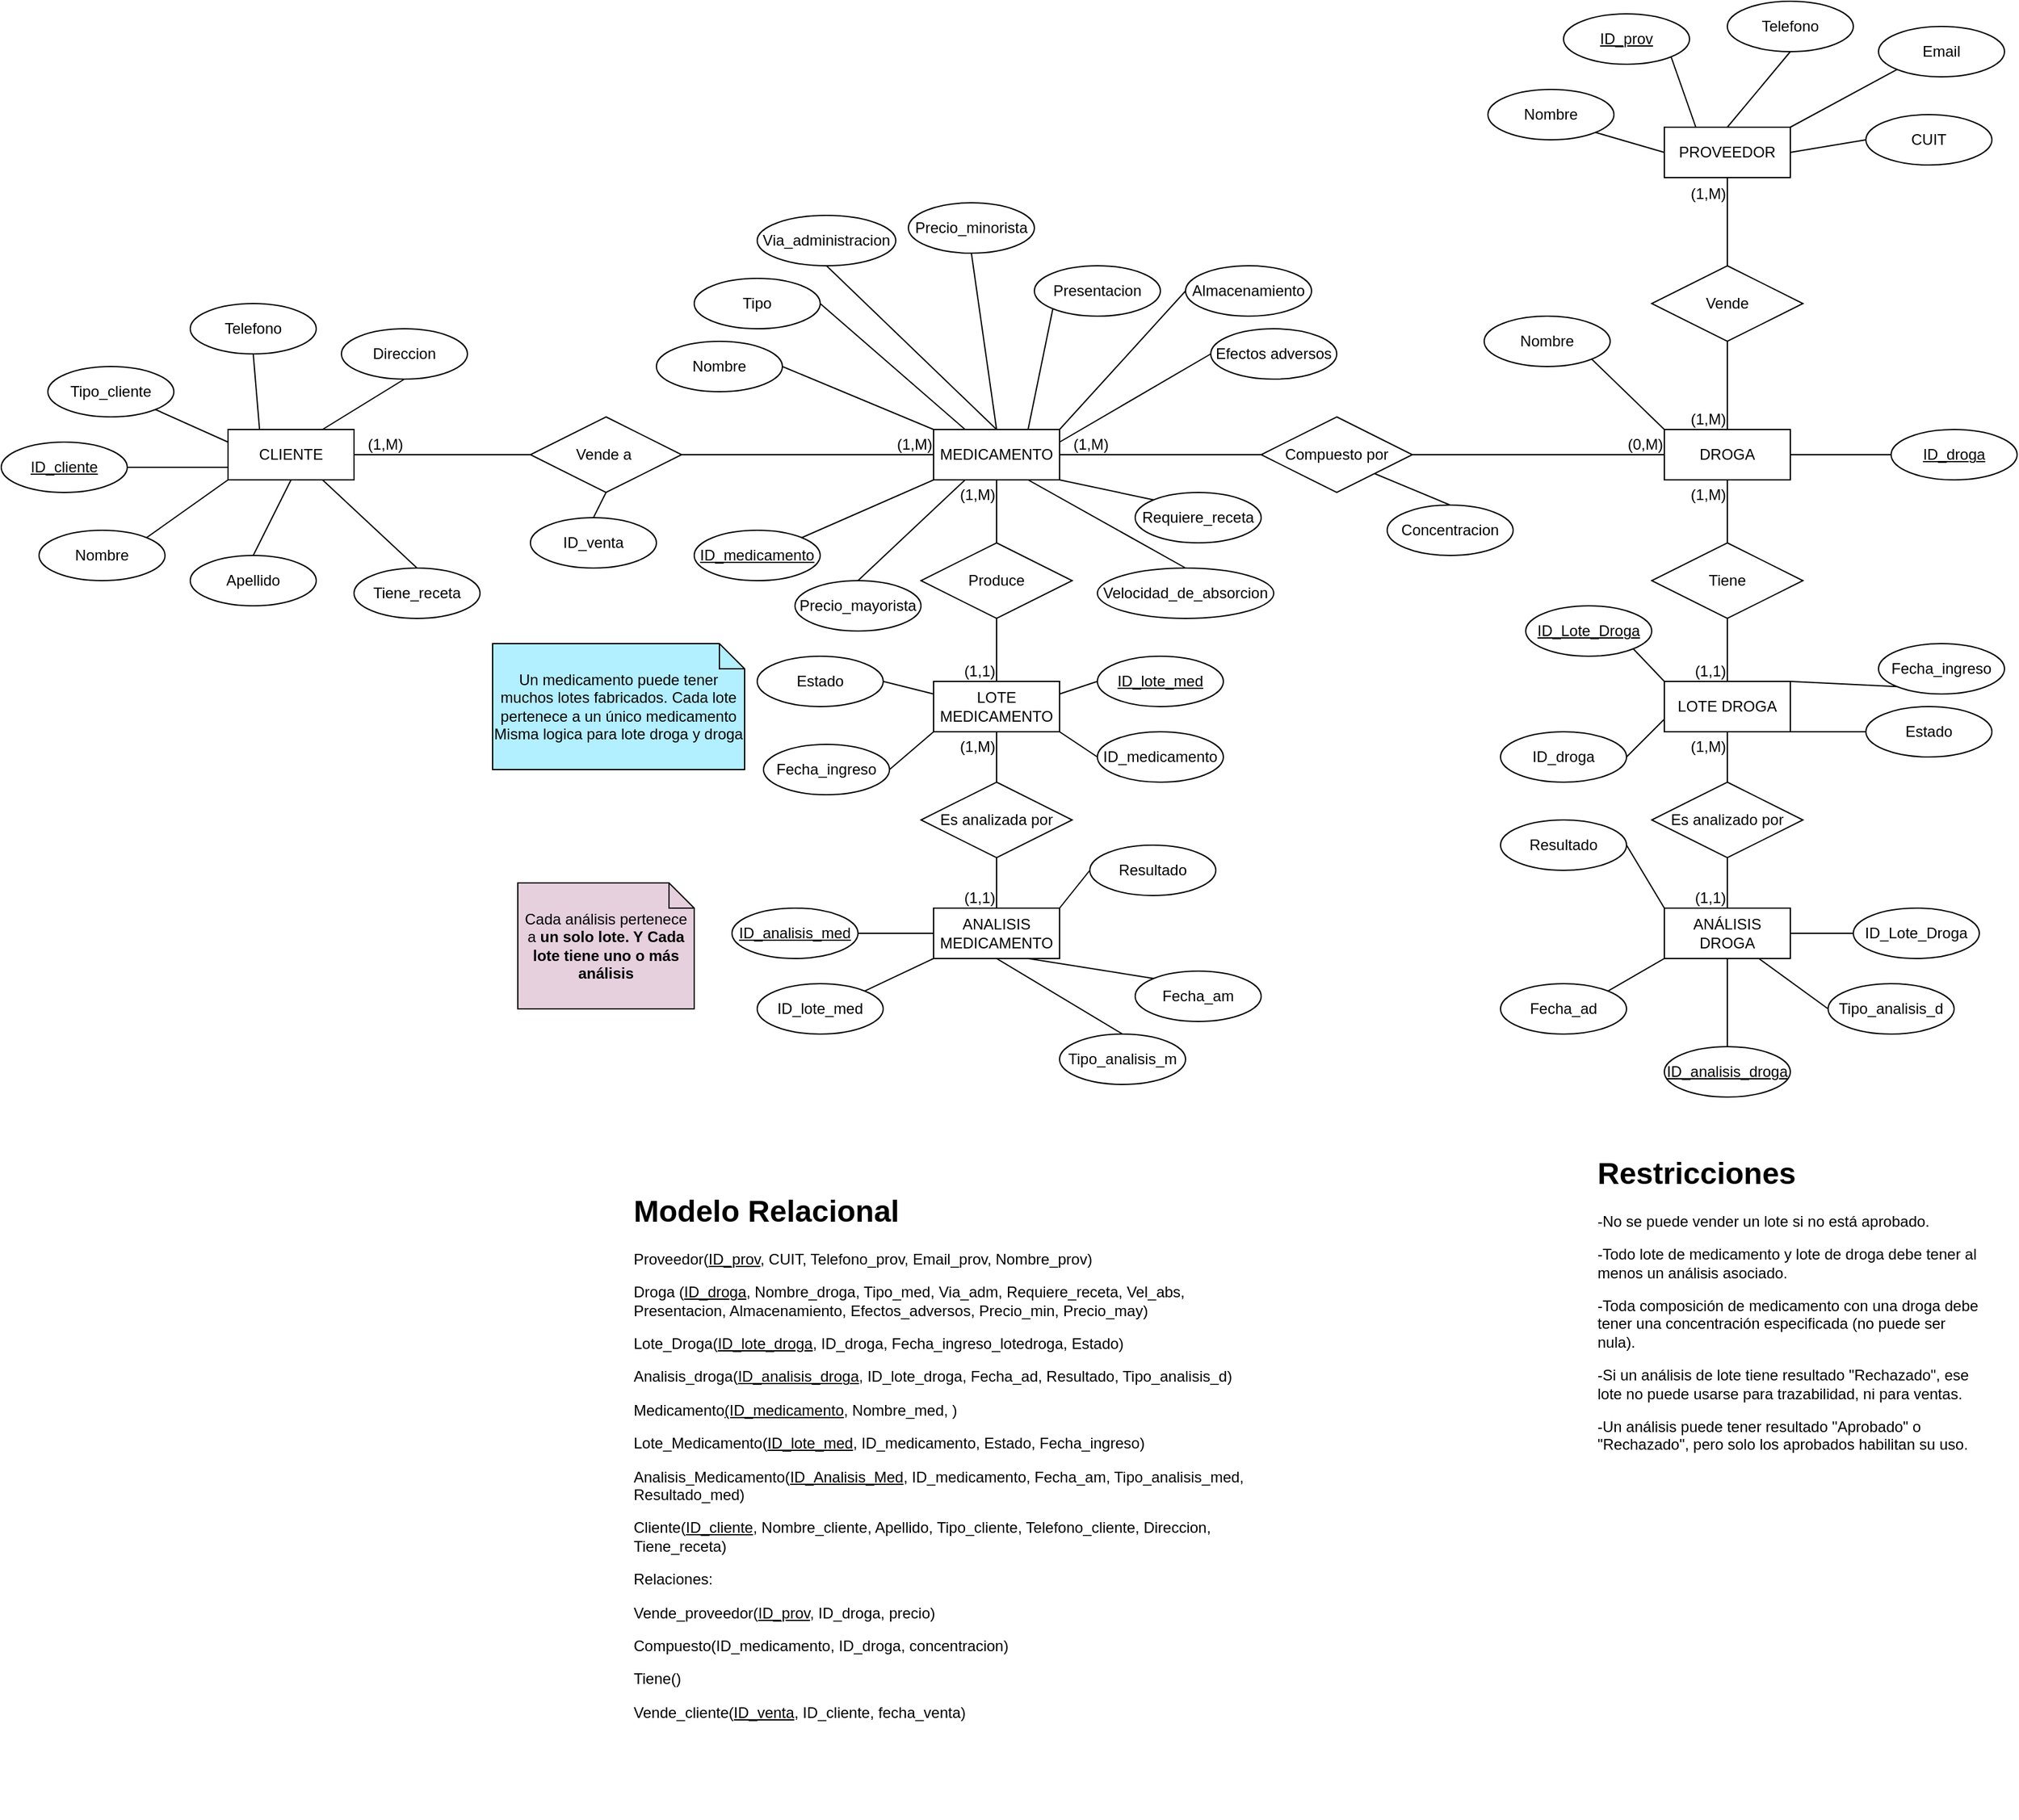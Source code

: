 <mxfile version="26.1.3">
  <diagram name="Página-1" id="_7hjYO3Eg4ipRepWvSzz">
    <mxGraphModel dx="1947" dy="1595" grid="1" gridSize="10" guides="1" tooltips="1" connect="1" arrows="1" fold="1" page="1" pageScale="1" pageWidth="827" pageHeight="1169" math="0" shadow="0">
      <root>
        <mxCell id="0" />
        <mxCell id="1" parent="0" />
        <mxCell id="qG-8T-zHR3JYp14bLmiY-1" value="MEDICAMENTO" style="whiteSpace=wrap;html=1;align=center;" parent="1" vertex="1">
          <mxGeometry x="290" y="140" width="100" height="40" as="geometry" />
        </mxCell>
        <mxCell id="qG-8T-zHR3JYp14bLmiY-2" value="Nombre" style="ellipse;whiteSpace=wrap;html=1;align=center;" parent="1" vertex="1">
          <mxGeometry x="70" y="70" width="100" height="40" as="geometry" />
        </mxCell>
        <mxCell id="qG-8T-zHR3JYp14bLmiY-3" value="ID_medicamento" style="ellipse;whiteSpace=wrap;html=1;align=center;fontStyle=4;" parent="1" vertex="1">
          <mxGeometry x="100" y="220" width="100" height="40" as="geometry" />
        </mxCell>
        <mxCell id="qG-8T-zHR3JYp14bLmiY-4" value="Tipo" style="ellipse;whiteSpace=wrap;html=1;align=center;" parent="1" vertex="1">
          <mxGeometry x="100" y="20" width="100" height="40" as="geometry" />
        </mxCell>
        <mxCell id="qG-8T-zHR3JYp14bLmiY-5" value="" style="endArrow=none;html=1;rounded=0;exitX=1;exitY=0.5;exitDx=0;exitDy=0;entryX=0.25;entryY=0;entryDx=0;entryDy=0;" parent="1" source="qG-8T-zHR3JYp14bLmiY-4" target="qG-8T-zHR3JYp14bLmiY-1" edge="1">
          <mxGeometry relative="1" as="geometry">
            <mxPoint x="330" y="220" as="sourcePoint" />
            <mxPoint x="490" y="220" as="targetPoint" />
          </mxGeometry>
        </mxCell>
        <mxCell id="qG-8T-zHR3JYp14bLmiY-6" value="" style="endArrow=none;html=1;rounded=0;exitX=1;exitY=0.5;exitDx=0;exitDy=0;entryX=0;entryY=0;entryDx=0;entryDy=0;" parent="1" source="qG-8T-zHR3JYp14bLmiY-2" target="qG-8T-zHR3JYp14bLmiY-1" edge="1">
          <mxGeometry relative="1" as="geometry">
            <mxPoint x="330" y="220" as="sourcePoint" />
            <mxPoint x="490" y="220" as="targetPoint" />
          </mxGeometry>
        </mxCell>
        <mxCell id="qG-8T-zHR3JYp14bLmiY-7" value="" style="endArrow=none;html=1;rounded=0;exitX=1;exitY=0;exitDx=0;exitDy=0;entryX=0;entryY=1;entryDx=0;entryDy=0;" parent="1" source="qG-8T-zHR3JYp14bLmiY-3" target="qG-8T-zHR3JYp14bLmiY-1" edge="1">
          <mxGeometry relative="1" as="geometry">
            <mxPoint x="330" y="220" as="sourcePoint" />
            <mxPoint x="490" y="220" as="targetPoint" />
          </mxGeometry>
        </mxCell>
        <mxCell id="qG-8T-zHR3JYp14bLmiY-8" value="Via_administracion" style="ellipse;whiteSpace=wrap;html=1;align=center;" parent="1" vertex="1">
          <mxGeometry x="150" y="-30" width="110" height="40" as="geometry" />
        </mxCell>
        <mxCell id="qG-8T-zHR3JYp14bLmiY-9" value="" style="endArrow=none;html=1;rounded=0;exitX=0.5;exitY=1;exitDx=0;exitDy=0;entryX=0.5;entryY=0;entryDx=0;entryDy=0;" parent="1" source="qG-8T-zHR3JYp14bLmiY-8" target="qG-8T-zHR3JYp14bLmiY-1" edge="1">
          <mxGeometry relative="1" as="geometry">
            <mxPoint x="330" y="220" as="sourcePoint" />
            <mxPoint x="490" y="220" as="targetPoint" />
          </mxGeometry>
        </mxCell>
        <mxCell id="qG-8T-zHR3JYp14bLmiY-11" value="Precio_minorista" style="ellipse;whiteSpace=wrap;html=1;align=center;" parent="1" vertex="1">
          <mxGeometry x="270" y="-40" width="100" height="40" as="geometry" />
        </mxCell>
        <mxCell id="qG-8T-zHR3JYp14bLmiY-12" value="Precio_mayorista" style="ellipse;whiteSpace=wrap;html=1;align=center;" parent="1" vertex="1">
          <mxGeometry x="180" y="260" width="100" height="40" as="geometry" />
        </mxCell>
        <mxCell id="qG-8T-zHR3JYp14bLmiY-13" value="" style="endArrow=none;html=1;rounded=0;exitX=0.5;exitY=0;exitDx=0;exitDy=0;entryX=0.25;entryY=1;entryDx=0;entryDy=0;" parent="1" source="qG-8T-zHR3JYp14bLmiY-12" target="qG-8T-zHR3JYp14bLmiY-1" edge="1">
          <mxGeometry relative="1" as="geometry">
            <mxPoint x="330" y="220" as="sourcePoint" />
            <mxPoint x="490" y="220" as="targetPoint" />
          </mxGeometry>
        </mxCell>
        <mxCell id="qG-8T-zHR3JYp14bLmiY-14" value="Velocidad_de_absorcion" style="ellipse;whiteSpace=wrap;html=1;align=center;" parent="1" vertex="1">
          <mxGeometry x="420" y="250" width="140" height="40" as="geometry" />
        </mxCell>
        <mxCell id="qG-8T-zHR3JYp14bLmiY-15" value="" style="endArrow=none;html=1;rounded=0;exitX=0.75;exitY=1;exitDx=0;exitDy=0;entryX=0.5;entryY=0;entryDx=0;entryDy=0;" parent="1" source="qG-8T-zHR3JYp14bLmiY-1" target="qG-8T-zHR3JYp14bLmiY-14" edge="1">
          <mxGeometry relative="1" as="geometry">
            <mxPoint x="330" y="220" as="sourcePoint" />
            <mxPoint x="490" y="220" as="targetPoint" />
          </mxGeometry>
        </mxCell>
        <mxCell id="qG-8T-zHR3JYp14bLmiY-16" value="Requiere_receta" style="ellipse;whiteSpace=wrap;html=1;align=center;" parent="1" vertex="1">
          <mxGeometry x="450" y="190" width="100" height="40" as="geometry" />
        </mxCell>
        <mxCell id="qG-8T-zHR3JYp14bLmiY-17" value="" style="endArrow=none;html=1;rounded=0;exitX=0.5;exitY=1;exitDx=0;exitDy=0;entryX=0.5;entryY=0;entryDx=0;entryDy=0;" parent="1" source="qG-8T-zHR3JYp14bLmiY-11" target="qG-8T-zHR3JYp14bLmiY-1" edge="1">
          <mxGeometry relative="1" as="geometry">
            <mxPoint x="330" y="220" as="sourcePoint" />
            <mxPoint x="490" y="220" as="targetPoint" />
          </mxGeometry>
        </mxCell>
        <mxCell id="qG-8T-zHR3JYp14bLmiY-18" value="" style="endArrow=none;html=1;rounded=0;exitX=1;exitY=1;exitDx=0;exitDy=0;entryX=0;entryY=0;entryDx=0;entryDy=0;" parent="1" source="qG-8T-zHR3JYp14bLmiY-1" target="qG-8T-zHR3JYp14bLmiY-16" edge="1">
          <mxGeometry relative="1" as="geometry">
            <mxPoint x="330" y="220" as="sourcePoint" />
            <mxPoint x="490" y="220" as="targetPoint" />
          </mxGeometry>
        </mxCell>
        <mxCell id="qG-8T-zHR3JYp14bLmiY-19" value="Presentacion" style="ellipse;whiteSpace=wrap;html=1;align=center;" parent="1" vertex="1">
          <mxGeometry x="370" y="10" width="100" height="40" as="geometry" />
        </mxCell>
        <mxCell id="qG-8T-zHR3JYp14bLmiY-20" value="Almacenamiento" style="ellipse;whiteSpace=wrap;html=1;align=center;" parent="1" vertex="1">
          <mxGeometry x="490" y="10" width="100" height="40" as="geometry" />
        </mxCell>
        <mxCell id="qG-8T-zHR3JYp14bLmiY-21" value="Efectos adversos" style="ellipse;whiteSpace=wrap;html=1;align=center;" parent="1" vertex="1">
          <mxGeometry x="510" y="60" width="100" height="40" as="geometry" />
        </mxCell>
        <mxCell id="qG-8T-zHR3JYp14bLmiY-22" value="" style="endArrow=none;html=1;rounded=0;exitX=0.75;exitY=0;exitDx=0;exitDy=0;entryX=0;entryY=1;entryDx=0;entryDy=0;" parent="1" source="qG-8T-zHR3JYp14bLmiY-1" target="qG-8T-zHR3JYp14bLmiY-19" edge="1">
          <mxGeometry relative="1" as="geometry">
            <mxPoint x="330" y="220" as="sourcePoint" />
            <mxPoint x="490" y="220" as="targetPoint" />
          </mxGeometry>
        </mxCell>
        <mxCell id="qG-8T-zHR3JYp14bLmiY-23" value="" style="endArrow=none;html=1;rounded=0;exitX=1;exitY=0;exitDx=0;exitDy=0;entryX=0;entryY=0.5;entryDx=0;entryDy=0;" parent="1" source="qG-8T-zHR3JYp14bLmiY-1" target="qG-8T-zHR3JYp14bLmiY-20" edge="1">
          <mxGeometry relative="1" as="geometry">
            <mxPoint x="330" y="220" as="sourcePoint" />
            <mxPoint x="490" y="220" as="targetPoint" />
          </mxGeometry>
        </mxCell>
        <mxCell id="qG-8T-zHR3JYp14bLmiY-24" value="" style="endArrow=none;html=1;rounded=0;entryX=0;entryY=0.5;entryDx=0;entryDy=0;exitX=1;exitY=0.25;exitDx=0;exitDy=0;" parent="1" source="qG-8T-zHR3JYp14bLmiY-1" target="qG-8T-zHR3JYp14bLmiY-21" edge="1">
          <mxGeometry relative="1" as="geometry">
            <mxPoint x="400" y="150" as="sourcePoint" />
            <mxPoint x="490" y="220" as="targetPoint" />
          </mxGeometry>
        </mxCell>
        <mxCell id="qG-8T-zHR3JYp14bLmiY-25" value="DROGA" style="whiteSpace=wrap;html=1;align=center;" parent="1" vertex="1">
          <mxGeometry x="870" y="140" width="100" height="40" as="geometry" />
        </mxCell>
        <mxCell id="qG-8T-zHR3JYp14bLmiY-26" value="ID_droga" style="ellipse;whiteSpace=wrap;html=1;align=center;fontStyle=4;" parent="1" vertex="1">
          <mxGeometry x="1050" y="140" width="100" height="40" as="geometry" />
        </mxCell>
        <mxCell id="qG-8T-zHR3JYp14bLmiY-27" value="" style="endArrow=none;html=1;rounded=0;exitX=0;exitY=0.5;exitDx=0;exitDy=0;entryX=1;entryY=0.5;entryDx=0;entryDy=0;" parent="1" source="qG-8T-zHR3JYp14bLmiY-26" target="qG-8T-zHR3JYp14bLmiY-25" edge="1">
          <mxGeometry relative="1" as="geometry">
            <mxPoint x="710" y="220" as="sourcePoint" />
            <mxPoint x="870" y="220" as="targetPoint" />
          </mxGeometry>
        </mxCell>
        <mxCell id="qG-8T-zHR3JYp14bLmiY-28" value="Nombre" style="ellipse;whiteSpace=wrap;html=1;align=center;" parent="1" vertex="1">
          <mxGeometry x="727" y="50" width="100" height="40" as="geometry" />
        </mxCell>
        <mxCell id="qG-8T-zHR3JYp14bLmiY-29" value="" style="endArrow=none;html=1;rounded=0;exitX=1;exitY=1;exitDx=0;exitDy=0;entryX=0;entryY=0;entryDx=0;entryDy=0;" parent="1" source="qG-8T-zHR3JYp14bLmiY-28" target="qG-8T-zHR3JYp14bLmiY-25" edge="1">
          <mxGeometry relative="1" as="geometry">
            <mxPoint x="710" y="220" as="sourcePoint" />
            <mxPoint x="870" y="220" as="targetPoint" />
          </mxGeometry>
        </mxCell>
        <mxCell id="qG-8T-zHR3JYp14bLmiY-37" value="LOTE DROGA" style="whiteSpace=wrap;html=1;align=center;" parent="1" vertex="1">
          <mxGeometry x="870" y="340" width="100" height="40" as="geometry" />
        </mxCell>
        <mxCell id="qG-8T-zHR3JYp14bLmiY-38" value="ID_Lote_Droga" style="ellipse;whiteSpace=wrap;html=1;align=center;fontStyle=4;" parent="1" vertex="1">
          <mxGeometry x="760" y="280" width="100" height="40" as="geometry" />
        </mxCell>
        <mxCell id="qG-8T-zHR3JYp14bLmiY-39" value="ID_droga" style="ellipse;whiteSpace=wrap;html=1;align=center;" parent="1" vertex="1">
          <mxGeometry x="740" y="380" width="100" height="40" as="geometry" />
        </mxCell>
        <mxCell id="qG-8T-zHR3JYp14bLmiY-40" value="Estado" style="ellipse;whiteSpace=wrap;html=1;align=center;" parent="1" vertex="1">
          <mxGeometry x="1030" y="360" width="100" height="40" as="geometry" />
        </mxCell>
        <mxCell id="qG-8T-zHR3JYp14bLmiY-41" value="Fecha_ingreso" style="ellipse;whiteSpace=wrap;html=1;align=center;" parent="1" vertex="1">
          <mxGeometry x="1040" y="310" width="100" height="40" as="geometry" />
        </mxCell>
        <mxCell id="qG-8T-zHR3JYp14bLmiY-42" value="" style="endArrow=none;html=1;rounded=0;exitX=0;exitY=0.5;exitDx=0;exitDy=0;entryX=1;entryY=1;entryDx=0;entryDy=0;" parent="1" source="qG-8T-zHR3JYp14bLmiY-40" target="qG-8T-zHR3JYp14bLmiY-37" edge="1">
          <mxGeometry relative="1" as="geometry">
            <mxPoint x="710" y="320" as="sourcePoint" />
            <mxPoint x="870" y="320" as="targetPoint" />
          </mxGeometry>
        </mxCell>
        <mxCell id="qG-8T-zHR3JYp14bLmiY-43" value="" style="endArrow=none;html=1;rounded=0;exitX=1;exitY=0.5;exitDx=0;exitDy=0;entryX=0;entryY=0.75;entryDx=0;entryDy=0;" parent="1" source="qG-8T-zHR3JYp14bLmiY-39" target="qG-8T-zHR3JYp14bLmiY-37" edge="1">
          <mxGeometry relative="1" as="geometry">
            <mxPoint x="710" y="320" as="sourcePoint" />
            <mxPoint x="870" y="320" as="targetPoint" />
          </mxGeometry>
        </mxCell>
        <mxCell id="qG-8T-zHR3JYp14bLmiY-44" value="" style="endArrow=none;html=1;rounded=0;exitX=1;exitY=1;exitDx=0;exitDy=0;entryX=0;entryY=0;entryDx=0;entryDy=0;" parent="1" source="qG-8T-zHR3JYp14bLmiY-38" target="qG-8T-zHR3JYp14bLmiY-37" edge="1">
          <mxGeometry relative="1" as="geometry">
            <mxPoint x="710" y="320" as="sourcePoint" />
            <mxPoint x="870" y="320" as="targetPoint" />
          </mxGeometry>
        </mxCell>
        <mxCell id="qG-8T-zHR3JYp14bLmiY-45" value="" style="endArrow=none;html=1;rounded=0;exitX=0;exitY=1;exitDx=0;exitDy=0;entryX=1;entryY=0;entryDx=0;entryDy=0;" parent="1" source="qG-8T-zHR3JYp14bLmiY-41" target="qG-8T-zHR3JYp14bLmiY-37" edge="1">
          <mxGeometry relative="1" as="geometry">
            <mxPoint x="710" y="320" as="sourcePoint" />
            <mxPoint x="870" y="320" as="targetPoint" />
          </mxGeometry>
        </mxCell>
        <mxCell id="qG-8T-zHR3JYp14bLmiY-46" value="ANÁLISIS DROGA" style="whiteSpace=wrap;html=1;align=center;" parent="1" vertex="1">
          <mxGeometry x="870" y="520" width="100" height="40" as="geometry" />
        </mxCell>
        <mxCell id="qG-8T-zHR3JYp14bLmiY-47" value="Resultado" style="ellipse;whiteSpace=wrap;html=1;align=center;" parent="1" vertex="1">
          <mxGeometry x="740" y="450" width="100" height="40" as="geometry" />
        </mxCell>
        <mxCell id="qG-8T-zHR3JYp14bLmiY-48" value="ID_Lote_Droga" style="ellipse;whiteSpace=wrap;html=1;align=center;" parent="1" vertex="1">
          <mxGeometry x="1020" y="520" width="100" height="40" as="geometry" />
        </mxCell>
        <mxCell id="hQHhv29obX2Jll2vHx8n-1" value="" style="endArrow=none;html=1;rounded=0;exitX=0;exitY=0.5;exitDx=0;exitDy=0;entryX=1;entryY=0.5;entryDx=0;entryDy=0;" parent="1" source="qG-8T-zHR3JYp14bLmiY-48" target="qG-8T-zHR3JYp14bLmiY-46" edge="1">
          <mxGeometry relative="1" as="geometry">
            <mxPoint x="490" y="420" as="sourcePoint" />
            <mxPoint x="650" y="420" as="targetPoint" />
          </mxGeometry>
        </mxCell>
        <mxCell id="hQHhv29obX2Jll2vHx8n-2" value="" style="endArrow=none;html=1;rounded=0;exitX=1;exitY=0.5;exitDx=0;exitDy=0;entryX=0;entryY=0;entryDx=0;entryDy=0;" parent="1" source="qG-8T-zHR3JYp14bLmiY-47" target="qG-8T-zHR3JYp14bLmiY-46" edge="1">
          <mxGeometry relative="1" as="geometry">
            <mxPoint x="490" y="420" as="sourcePoint" />
            <mxPoint x="650" y="420" as="targetPoint" />
          </mxGeometry>
        </mxCell>
        <mxCell id="hQHhv29obX2Jll2vHx8n-3" value="Compuesto por" style="shape=rhombus;perimeter=rhombusPerimeter;whiteSpace=wrap;html=1;align=center;" parent="1" vertex="1">
          <mxGeometry x="550" y="130" width="120" height="60" as="geometry" />
        </mxCell>
        <mxCell id="hQHhv29obX2Jll2vHx8n-4" value="" style="endArrow=none;html=1;rounded=0;entryX=1;entryY=0.5;entryDx=0;entryDy=0;exitX=0;exitY=0.5;exitDx=0;exitDy=0;" parent="1" source="hQHhv29obX2Jll2vHx8n-3" target="qG-8T-zHR3JYp14bLmiY-1" edge="1">
          <mxGeometry relative="1" as="geometry">
            <mxPoint x="730" y="130" as="sourcePoint" />
            <mxPoint x="890" y="130" as="targetPoint" />
          </mxGeometry>
        </mxCell>
        <mxCell id="hQHhv29obX2Jll2vHx8n-5" value="(1,M)" style="resizable=0;html=1;whiteSpace=wrap;align=right;verticalAlign=bottom;" parent="hQHhv29obX2Jll2vHx8n-4" connectable="0" vertex="1">
          <mxGeometry x="1" relative="1" as="geometry">
            <mxPoint x="40" as="offset" />
          </mxGeometry>
        </mxCell>
        <mxCell id="hQHhv29obX2Jll2vHx8n-7" value="" style="endArrow=none;html=1;rounded=0;entryX=0;entryY=0.5;entryDx=0;entryDy=0;exitX=1;exitY=0.5;exitDx=0;exitDy=0;" parent="1" source="hQHhv29obX2Jll2vHx8n-3" target="qG-8T-zHR3JYp14bLmiY-25" edge="1">
          <mxGeometry relative="1" as="geometry">
            <mxPoint x="600" y="140" as="sourcePoint" />
            <mxPoint x="760" y="140" as="targetPoint" />
          </mxGeometry>
        </mxCell>
        <mxCell id="hQHhv29obX2Jll2vHx8n-8" value="(0,M)" style="resizable=0;html=1;whiteSpace=wrap;align=right;verticalAlign=bottom;" parent="hQHhv29obX2Jll2vHx8n-7" connectable="0" vertex="1">
          <mxGeometry x="1" relative="1" as="geometry" />
        </mxCell>
        <mxCell id="hQHhv29obX2Jll2vHx8n-9" value="Tiene" style="shape=rhombus;perimeter=rhombusPerimeter;whiteSpace=wrap;html=1;align=center;" parent="1" vertex="1">
          <mxGeometry x="860" y="230" width="120" height="60" as="geometry" />
        </mxCell>
        <mxCell id="hQHhv29obX2Jll2vHx8n-10" value="Produce" style="shape=rhombus;perimeter=rhombusPerimeter;whiteSpace=wrap;html=1;align=center;" parent="1" vertex="1">
          <mxGeometry x="280" y="230" width="120" height="60" as="geometry" />
        </mxCell>
        <mxCell id="hQHhv29obX2Jll2vHx8n-11" value="LOTE MEDICAMENTO" style="whiteSpace=wrap;html=1;align=center;" parent="1" vertex="1">
          <mxGeometry x="290" y="340" width="100" height="40" as="geometry" />
        </mxCell>
        <mxCell id="hQHhv29obX2Jll2vHx8n-12" value="" style="endArrow=none;html=1;rounded=0;entryX=0.5;entryY=0;entryDx=0;entryDy=0;exitX=0.5;exitY=1;exitDx=0;exitDy=0;" parent="1" source="hQHhv29obX2Jll2vHx8n-9" target="qG-8T-zHR3JYp14bLmiY-37" edge="1">
          <mxGeometry relative="1" as="geometry">
            <mxPoint x="450" y="350" as="sourcePoint" />
            <mxPoint x="610" y="350" as="targetPoint" />
          </mxGeometry>
        </mxCell>
        <mxCell id="hQHhv29obX2Jll2vHx8n-13" value="(1,1)" style="resizable=0;html=1;whiteSpace=wrap;align=right;verticalAlign=bottom;" parent="hQHhv29obX2Jll2vHx8n-12" connectable="0" vertex="1">
          <mxGeometry x="1" relative="1" as="geometry" />
        </mxCell>
        <mxCell id="hQHhv29obX2Jll2vHx8n-14" value="" style="endArrow=none;html=1;rounded=0;entryX=0.5;entryY=1;entryDx=0;entryDy=0;exitX=0.5;exitY=0;exitDx=0;exitDy=0;" parent="1" source="hQHhv29obX2Jll2vHx8n-9" target="qG-8T-zHR3JYp14bLmiY-25" edge="1">
          <mxGeometry relative="1" as="geometry">
            <mxPoint x="450" y="350" as="sourcePoint" />
            <mxPoint x="610" y="350" as="targetPoint" />
          </mxGeometry>
        </mxCell>
        <mxCell id="hQHhv29obX2Jll2vHx8n-15" value="(1,M)" style="resizable=0;html=1;whiteSpace=wrap;align=right;verticalAlign=bottom;" parent="hQHhv29obX2Jll2vHx8n-14" connectable="0" vertex="1">
          <mxGeometry x="1" relative="1" as="geometry">
            <mxPoint y="20" as="offset" />
          </mxGeometry>
        </mxCell>
        <mxCell id="hQHhv29obX2Jll2vHx8n-17" value="" style="endArrow=none;html=1;rounded=0;exitX=0.5;exitY=0;exitDx=0;exitDy=0;entryX=0.5;entryY=1;entryDx=0;entryDy=0;" parent="1" source="hQHhv29obX2Jll2vHx8n-10" target="qG-8T-zHR3JYp14bLmiY-1" edge="1">
          <mxGeometry relative="1" as="geometry">
            <mxPoint x="270" y="180" as="sourcePoint" />
            <mxPoint x="340" y="200" as="targetPoint" />
          </mxGeometry>
        </mxCell>
        <mxCell id="hQHhv29obX2Jll2vHx8n-18" value="(1,M)" style="resizable=0;html=1;whiteSpace=wrap;align=right;verticalAlign=bottom;" parent="hQHhv29obX2Jll2vHx8n-17" connectable="0" vertex="1">
          <mxGeometry x="1" relative="1" as="geometry">
            <mxPoint y="20" as="offset" />
          </mxGeometry>
        </mxCell>
        <mxCell id="hQHhv29obX2Jll2vHx8n-21" value="" style="endArrow=none;html=1;rounded=0;entryX=0.5;entryY=0;entryDx=0;entryDy=0;exitX=0.5;exitY=1;exitDx=0;exitDy=0;" parent="1" source="hQHhv29obX2Jll2vHx8n-10" target="hQHhv29obX2Jll2vHx8n-11" edge="1">
          <mxGeometry relative="1" as="geometry">
            <mxPoint x="270" y="370" as="sourcePoint" />
            <mxPoint x="430" y="370" as="targetPoint" />
          </mxGeometry>
        </mxCell>
        <mxCell id="hQHhv29obX2Jll2vHx8n-22" value="(1,1)" style="resizable=0;html=1;whiteSpace=wrap;align=right;verticalAlign=bottom;" parent="hQHhv29obX2Jll2vHx8n-21" connectable="0" vertex="1">
          <mxGeometry x="1" relative="1" as="geometry" />
        </mxCell>
        <mxCell id="hQHhv29obX2Jll2vHx8n-23" value="Es analizado por" style="shape=rhombus;perimeter=rhombusPerimeter;whiteSpace=wrap;html=1;align=center;" parent="1" vertex="1">
          <mxGeometry x="860" y="420" width="120" height="60" as="geometry" />
        </mxCell>
        <mxCell id="hQHhv29obX2Jll2vHx8n-24" value="" style="endArrow=none;html=1;rounded=0;entryX=0.5;entryY=0;entryDx=0;entryDy=0;exitX=0.5;exitY=1;exitDx=0;exitDy=0;" parent="1" source="hQHhv29obX2Jll2vHx8n-23" target="qG-8T-zHR3JYp14bLmiY-46" edge="1">
          <mxGeometry relative="1" as="geometry">
            <mxPoint x="800" y="540" as="sourcePoint" />
            <mxPoint x="960" y="540" as="targetPoint" />
          </mxGeometry>
        </mxCell>
        <mxCell id="hQHhv29obX2Jll2vHx8n-25" value="(1,1)" style="resizable=0;html=1;whiteSpace=wrap;align=right;verticalAlign=bottom;" parent="hQHhv29obX2Jll2vHx8n-24" connectable="0" vertex="1">
          <mxGeometry x="1" relative="1" as="geometry" />
        </mxCell>
        <mxCell id="hQHhv29obX2Jll2vHx8n-26" value="" style="endArrow=none;html=1;rounded=0;entryX=0.5;entryY=1;entryDx=0;entryDy=0;exitX=0.5;exitY=0;exitDx=0;exitDy=0;" parent="1" source="hQHhv29obX2Jll2vHx8n-23" target="qG-8T-zHR3JYp14bLmiY-37" edge="1">
          <mxGeometry relative="1" as="geometry">
            <mxPoint x="800" y="540" as="sourcePoint" />
            <mxPoint x="970" y="410" as="targetPoint" />
          </mxGeometry>
        </mxCell>
        <mxCell id="hQHhv29obX2Jll2vHx8n-27" value="(1,M)" style="resizable=0;html=1;whiteSpace=wrap;align=right;verticalAlign=bottom;" parent="hQHhv29obX2Jll2vHx8n-26" connectable="0" vertex="1">
          <mxGeometry x="1" relative="1" as="geometry">
            <mxPoint y="20" as="offset" />
          </mxGeometry>
        </mxCell>
        <mxCell id="hQHhv29obX2Jll2vHx8n-29" value="Es analizada por" style="shape=rhombus;perimeter=rhombusPerimeter;whiteSpace=wrap;html=1;align=center;" parent="1" vertex="1">
          <mxGeometry x="280" y="420" width="120" height="60" as="geometry" />
        </mxCell>
        <mxCell id="hQHhv29obX2Jll2vHx8n-30" value="ANALISIS MEDICAMENTO" style="whiteSpace=wrap;html=1;align=center;" parent="1" vertex="1">
          <mxGeometry x="290" y="520" width="100" height="40" as="geometry" />
        </mxCell>
        <mxCell id="hQHhv29obX2Jll2vHx8n-31" value="" style="endArrow=none;html=1;rounded=0;entryX=0.5;entryY=0;entryDx=0;entryDy=0;exitX=0.5;exitY=1;exitDx=0;exitDy=0;" parent="1" source="hQHhv29obX2Jll2vHx8n-29" target="hQHhv29obX2Jll2vHx8n-30" edge="1">
          <mxGeometry relative="1" as="geometry">
            <mxPoint x="500" y="410" as="sourcePoint" />
            <mxPoint x="660" y="410" as="targetPoint" />
          </mxGeometry>
        </mxCell>
        <mxCell id="hQHhv29obX2Jll2vHx8n-32" value="(1,1)" style="resizable=0;html=1;whiteSpace=wrap;align=right;verticalAlign=bottom;" parent="hQHhv29obX2Jll2vHx8n-31" connectable="0" vertex="1">
          <mxGeometry x="1" relative="1" as="geometry" />
        </mxCell>
        <mxCell id="hQHhv29obX2Jll2vHx8n-33" value="" style="endArrow=none;html=1;rounded=0;entryX=0.5;entryY=1;entryDx=0;entryDy=0;exitX=0.5;exitY=0;exitDx=0;exitDy=0;" parent="1" source="hQHhv29obX2Jll2vHx8n-29" target="hQHhv29obX2Jll2vHx8n-11" edge="1">
          <mxGeometry relative="1" as="geometry">
            <mxPoint x="410" y="460" as="sourcePoint" />
            <mxPoint x="570" y="460" as="targetPoint" />
          </mxGeometry>
        </mxCell>
        <mxCell id="hQHhv29obX2Jll2vHx8n-34" value="(1,M)" style="resizable=0;html=1;whiteSpace=wrap;align=right;verticalAlign=bottom;" parent="hQHhv29obX2Jll2vHx8n-33" connectable="0" vertex="1">
          <mxGeometry x="1" relative="1" as="geometry">
            <mxPoint y="20" as="offset" />
          </mxGeometry>
        </mxCell>
        <mxCell id="hQHhv29obX2Jll2vHx8n-35" value="ID_analisis_med" style="ellipse;whiteSpace=wrap;html=1;align=center;fontStyle=4;" parent="1" vertex="1">
          <mxGeometry x="130" y="520" width="100" height="40" as="geometry" />
        </mxCell>
        <mxCell id="hQHhv29obX2Jll2vHx8n-36" value="ID_lote_med" style="ellipse;whiteSpace=wrap;html=1;align=center;" parent="1" vertex="1">
          <mxGeometry x="150" y="580" width="100" height="40" as="geometry" />
        </mxCell>
        <mxCell id="hQHhv29obX2Jll2vHx8n-37" value="Resultado" style="ellipse;whiteSpace=wrap;html=1;align=center;" parent="1" vertex="1">
          <mxGeometry x="414" y="470" width="100" height="40" as="geometry" />
        </mxCell>
        <mxCell id="hQHhv29obX2Jll2vHx8n-38" value="Fecha_am" style="ellipse;whiteSpace=wrap;html=1;align=center;" parent="1" vertex="1">
          <mxGeometry x="450" y="570" width="100" height="40" as="geometry" />
        </mxCell>
        <mxCell id="hQHhv29obX2Jll2vHx8n-39" value="Tipo_analisis_m" style="ellipse;whiteSpace=wrap;html=1;align=center;" parent="1" vertex="1">
          <mxGeometry x="390" y="620" width="100" height="40" as="geometry" />
        </mxCell>
        <mxCell id="hQHhv29obX2Jll2vHx8n-40" value="" style="endArrow=none;html=1;rounded=0;exitX=1;exitY=0.5;exitDx=0;exitDy=0;entryX=0;entryY=0.5;entryDx=0;entryDy=0;" parent="1" source="hQHhv29obX2Jll2vHx8n-35" target="hQHhv29obX2Jll2vHx8n-30" edge="1">
          <mxGeometry relative="1" as="geometry">
            <mxPoint x="500" y="490" as="sourcePoint" />
            <mxPoint x="660" y="490" as="targetPoint" />
          </mxGeometry>
        </mxCell>
        <mxCell id="hQHhv29obX2Jll2vHx8n-41" value="" style="endArrow=none;html=1;rounded=0;exitX=1;exitY=0;exitDx=0;exitDy=0;entryX=0;entryY=1;entryDx=0;entryDy=0;" parent="1" source="hQHhv29obX2Jll2vHx8n-36" target="hQHhv29obX2Jll2vHx8n-30" edge="1">
          <mxGeometry relative="1" as="geometry">
            <mxPoint x="500" y="490" as="sourcePoint" />
            <mxPoint x="660" y="490" as="targetPoint" />
          </mxGeometry>
        </mxCell>
        <mxCell id="hQHhv29obX2Jll2vHx8n-42" value="" style="endArrow=none;html=1;rounded=0;exitX=0.5;exitY=1;exitDx=0;exitDy=0;entryX=0.5;entryY=0;entryDx=0;entryDy=0;" parent="1" source="hQHhv29obX2Jll2vHx8n-30" target="hQHhv29obX2Jll2vHx8n-39" edge="1">
          <mxGeometry relative="1" as="geometry">
            <mxPoint x="500" y="490" as="sourcePoint" />
            <mxPoint x="660" y="490" as="targetPoint" />
          </mxGeometry>
        </mxCell>
        <mxCell id="hQHhv29obX2Jll2vHx8n-43" value="" style="endArrow=none;html=1;rounded=0;exitX=0.75;exitY=1;exitDx=0;exitDy=0;entryX=0;entryY=0;entryDx=0;entryDy=0;" parent="1" source="hQHhv29obX2Jll2vHx8n-30" target="hQHhv29obX2Jll2vHx8n-38" edge="1">
          <mxGeometry relative="1" as="geometry">
            <mxPoint x="500" y="490" as="sourcePoint" />
            <mxPoint x="660" y="490" as="targetPoint" />
          </mxGeometry>
        </mxCell>
        <mxCell id="hQHhv29obX2Jll2vHx8n-45" value="" style="endArrow=none;html=1;rounded=0;exitX=1;exitY=0;exitDx=0;exitDy=0;entryX=0;entryY=0.5;entryDx=0;entryDy=0;" parent="1" source="hQHhv29obX2Jll2vHx8n-30" target="hQHhv29obX2Jll2vHx8n-37" edge="1">
          <mxGeometry relative="1" as="geometry">
            <mxPoint x="500" y="490" as="sourcePoint" />
            <mxPoint x="660" y="490" as="targetPoint" />
          </mxGeometry>
        </mxCell>
        <mxCell id="hQHhv29obX2Jll2vHx8n-46" value="Fecha_ad" style="ellipse;whiteSpace=wrap;html=1;align=center;" parent="1" vertex="1">
          <mxGeometry x="740" y="580" width="100" height="40" as="geometry" />
        </mxCell>
        <mxCell id="hQHhv29obX2Jll2vHx8n-47" value="Tipo_analisis_d" style="ellipse;whiteSpace=wrap;html=1;align=center;" parent="1" vertex="1">
          <mxGeometry x="1000" y="580" width="100" height="40" as="geometry" />
        </mxCell>
        <mxCell id="hQHhv29obX2Jll2vHx8n-48" value="" style="endArrow=none;html=1;rounded=0;exitX=1;exitY=0;exitDx=0;exitDy=0;entryX=0;entryY=1;entryDx=0;entryDy=0;" parent="1" source="hQHhv29obX2Jll2vHx8n-46" target="qG-8T-zHR3JYp14bLmiY-46" edge="1">
          <mxGeometry relative="1" as="geometry">
            <mxPoint x="570" y="470" as="sourcePoint" />
            <mxPoint x="730" y="470" as="targetPoint" />
          </mxGeometry>
        </mxCell>
        <mxCell id="hQHhv29obX2Jll2vHx8n-49" value="" style="endArrow=none;html=1;rounded=0;entryX=0;entryY=0.5;entryDx=0;entryDy=0;exitX=0.75;exitY=1;exitDx=0;exitDy=0;" parent="1" source="qG-8T-zHR3JYp14bLmiY-46" target="hQHhv29obX2Jll2vHx8n-47" edge="1">
          <mxGeometry relative="1" as="geometry">
            <mxPoint x="570" y="470" as="sourcePoint" />
            <mxPoint x="730" y="470" as="targetPoint" />
          </mxGeometry>
        </mxCell>
        <mxCell id="hQHhv29obX2Jll2vHx8n-51" value="Un medicamento puede tener muchos lotes fabricados. Cada lote pertenece a un único medicamento&lt;div&gt;Misma logica para lote droga y droga&lt;/div&gt;" style="shape=note;size=20;whiteSpace=wrap;html=1;fillColor=#B2EFFF;" parent="1" vertex="1">
          <mxGeometry x="-60" y="310" width="200" height="100" as="geometry" />
        </mxCell>
        <mxCell id="hQHhv29obX2Jll2vHx8n-52" value="Cada análisis pertenece a &lt;strong data-end=&quot;1335&quot; data-start=&quot;1319&quot;&gt;un solo lote. Y&amp;nbsp;Cada lote tiene uno o más análisis&lt;/strong&gt;" style="shape=note;size=20;whiteSpace=wrap;html=1;fillColor=#E6D0DE;" parent="1" vertex="1">
          <mxGeometry x="-40" y="500" width="140" height="100" as="geometry" />
        </mxCell>
        <mxCell id="hQHhv29obX2Jll2vHx8n-53" value="Concentracion" style="ellipse;whiteSpace=wrap;html=1;align=center;" parent="1" vertex="1">
          <mxGeometry x="650" y="200" width="100" height="40" as="geometry" />
        </mxCell>
        <mxCell id="hQHhv29obX2Jll2vHx8n-54" value="" style="endArrow=none;html=1;rounded=0;exitX=1;exitY=1;exitDx=0;exitDy=0;entryX=0.5;entryY=0;entryDx=0;entryDy=0;" parent="1" source="hQHhv29obX2Jll2vHx8n-3" target="hQHhv29obX2Jll2vHx8n-53" edge="1">
          <mxGeometry relative="1" as="geometry">
            <mxPoint x="570" y="100" as="sourcePoint" />
            <mxPoint x="730" y="100" as="targetPoint" />
          </mxGeometry>
        </mxCell>
        <mxCell id="hQHhv29obX2Jll2vHx8n-55" value="ID_analisis_droga" style="ellipse;whiteSpace=wrap;html=1;align=center;fontStyle=4;" parent="1" vertex="1">
          <mxGeometry x="870" y="630" width="100" height="40" as="geometry" />
        </mxCell>
        <mxCell id="hQHhv29obX2Jll2vHx8n-56" value="" style="endArrow=none;html=1;rounded=0;exitX=0.5;exitY=0;exitDx=0;exitDy=0;entryX=0.5;entryY=1;entryDx=0;entryDy=0;" parent="1" source="hQHhv29obX2Jll2vHx8n-55" target="qG-8T-zHR3JYp14bLmiY-46" edge="1">
          <mxGeometry relative="1" as="geometry">
            <mxPoint x="570" y="470" as="sourcePoint" />
            <mxPoint x="730" y="470" as="targetPoint" />
          </mxGeometry>
        </mxCell>
        <mxCell id="hQHhv29obX2Jll2vHx8n-65" value="&lt;h1 style=&quot;margin-top: 0px;&quot;&gt;Restricciones&lt;/h1&gt;&lt;p&gt;-No se puede vender un lote si no está aprobado.&lt;/p&gt;&lt;p&gt;-Todo lote de medicamento y lote de droga debe tener al menos un análisis asociado.&lt;/p&gt;&lt;p&gt;-Toda composición de medicamento con una droga debe tener una concentración especificada (no puede ser nula).&lt;/p&gt;&lt;p&gt;-Si un análisis de lote tiene resultado &quot;Rechazado&quot;, ese lote no puede usarse para trazabilidad, ni para ventas.&lt;/p&gt;&lt;p&gt;-Un análisis puede tener resultado &quot;Aprobado&quot; o &quot;Rechazado&quot;, pero solo los aprobados habilitan su uso.&lt;/p&gt;" style="text;html=1;whiteSpace=wrap;overflow=hidden;rounded=0;" parent="1" vertex="1">
          <mxGeometry x="815" y="710" width="310" height="240" as="geometry" />
        </mxCell>
        <mxCell id="_4_q6WIBSaUZ8HBPJDtG-1" value="PROVEEDOR" style="whiteSpace=wrap;html=1;align=center;" parent="1" vertex="1">
          <mxGeometry x="870" y="-100" width="100" height="40" as="geometry" />
        </mxCell>
        <mxCell id="_4_q6WIBSaUZ8HBPJDtG-2" style="edgeStyle=orthogonalEdgeStyle;rounded=0;orthogonalLoop=1;jettySize=auto;html=1;exitX=0.5;exitY=1;exitDx=0;exitDy=0;" parent="1" source="qG-8T-zHR3JYp14bLmiY-28" target="qG-8T-zHR3JYp14bLmiY-28" edge="1">
          <mxGeometry relative="1" as="geometry" />
        </mxCell>
        <mxCell id="_4_q6WIBSaUZ8HBPJDtG-3" value="Vende" style="shape=rhombus;perimeter=rhombusPerimeter;whiteSpace=wrap;html=1;align=center;" parent="1" vertex="1">
          <mxGeometry x="860" y="10" width="120" height="60" as="geometry" />
        </mxCell>
        <mxCell id="_4_q6WIBSaUZ8HBPJDtG-4" value="" style="endArrow=none;html=1;rounded=0;entryX=0.5;entryY=1;entryDx=0;entryDy=0;exitX=0.5;exitY=0;exitDx=0;exitDy=0;" parent="1" source="_4_q6WIBSaUZ8HBPJDtG-3" target="_4_q6WIBSaUZ8HBPJDtG-1" edge="1">
          <mxGeometry relative="1" as="geometry">
            <mxPoint x="540" y="170" as="sourcePoint" />
            <mxPoint x="700" y="170" as="targetPoint" />
          </mxGeometry>
        </mxCell>
        <mxCell id="_4_q6WIBSaUZ8HBPJDtG-5" value="(1,M)" style="resizable=0;html=1;whiteSpace=wrap;align=right;verticalAlign=bottom;" parent="_4_q6WIBSaUZ8HBPJDtG-4" connectable="0" vertex="1">
          <mxGeometry x="1" relative="1" as="geometry">
            <mxPoint y="21" as="offset" />
          </mxGeometry>
        </mxCell>
        <mxCell id="_4_q6WIBSaUZ8HBPJDtG-6" value="" style="endArrow=none;html=1;rounded=0;entryX=0.5;entryY=0;entryDx=0;entryDy=0;exitX=0.5;exitY=1;exitDx=0;exitDy=0;" parent="1" source="_4_q6WIBSaUZ8HBPJDtG-3" target="qG-8T-zHR3JYp14bLmiY-25" edge="1">
          <mxGeometry relative="1" as="geometry">
            <mxPoint x="570" y="140" as="sourcePoint" />
            <mxPoint x="730" y="140" as="targetPoint" />
          </mxGeometry>
        </mxCell>
        <mxCell id="_4_q6WIBSaUZ8HBPJDtG-7" value="(1,M)" style="resizable=0;html=1;whiteSpace=wrap;align=right;verticalAlign=bottom;" parent="_4_q6WIBSaUZ8HBPJDtG-6" connectable="0" vertex="1">
          <mxGeometry x="1" relative="1" as="geometry" />
        </mxCell>
        <mxCell id="_4_q6WIBSaUZ8HBPJDtG-9" value="Nombre" style="ellipse;whiteSpace=wrap;html=1;align=center;" parent="1" vertex="1">
          <mxGeometry x="730" y="-130" width="100" height="40" as="geometry" />
        </mxCell>
        <mxCell id="_4_q6WIBSaUZ8HBPJDtG-10" value="ID_prov" style="ellipse;whiteSpace=wrap;html=1;align=center;fontStyle=4;" parent="1" vertex="1">
          <mxGeometry x="790" y="-190" width="100" height="40" as="geometry" />
        </mxCell>
        <mxCell id="_4_q6WIBSaUZ8HBPJDtG-11" value="Telefono" style="ellipse;whiteSpace=wrap;html=1;align=center;" parent="1" vertex="1">
          <mxGeometry x="920" y="-200" width="100" height="40" as="geometry" />
        </mxCell>
        <mxCell id="_4_q6WIBSaUZ8HBPJDtG-12" value="Email" style="ellipse;whiteSpace=wrap;html=1;align=center;" parent="1" vertex="1">
          <mxGeometry x="1040" y="-180" width="100" height="40" as="geometry" />
        </mxCell>
        <mxCell id="_4_q6WIBSaUZ8HBPJDtG-14" value="" style="endArrow=none;html=1;rounded=0;exitX=1;exitY=1;exitDx=0;exitDy=0;entryX=0;entryY=0.5;entryDx=0;entryDy=0;" parent="1" source="_4_q6WIBSaUZ8HBPJDtG-9" target="_4_q6WIBSaUZ8HBPJDtG-1" edge="1">
          <mxGeometry relative="1" as="geometry">
            <mxPoint x="570" y="20" as="sourcePoint" />
            <mxPoint x="730" y="20" as="targetPoint" />
          </mxGeometry>
        </mxCell>
        <mxCell id="_4_q6WIBSaUZ8HBPJDtG-17" value="" style="endArrow=none;html=1;rounded=0;exitX=1;exitY=1;exitDx=0;exitDy=0;entryX=0.25;entryY=0;entryDx=0;entryDy=0;" parent="1" source="_4_q6WIBSaUZ8HBPJDtG-10" target="_4_q6WIBSaUZ8HBPJDtG-1" edge="1">
          <mxGeometry relative="1" as="geometry">
            <mxPoint x="630" y="-20" as="sourcePoint" />
            <mxPoint x="790" y="-20" as="targetPoint" />
          </mxGeometry>
        </mxCell>
        <mxCell id="_4_q6WIBSaUZ8HBPJDtG-18" value="" style="endArrow=none;html=1;rounded=0;exitX=0.5;exitY=1;exitDx=0;exitDy=0;entryX=0.5;entryY=0;entryDx=0;entryDy=0;" parent="1" source="_4_q6WIBSaUZ8HBPJDtG-11" target="_4_q6WIBSaUZ8HBPJDtG-1" edge="1">
          <mxGeometry relative="1" as="geometry">
            <mxPoint x="630" y="-20" as="sourcePoint" />
            <mxPoint x="790" y="-20" as="targetPoint" />
          </mxGeometry>
        </mxCell>
        <mxCell id="_4_q6WIBSaUZ8HBPJDtG-19" value="" style="endArrow=none;html=1;rounded=0;entryX=0;entryY=1;entryDx=0;entryDy=0;exitX=1;exitY=0;exitDx=0;exitDy=0;" parent="1" source="_4_q6WIBSaUZ8HBPJDtG-1" target="_4_q6WIBSaUZ8HBPJDtG-12" edge="1">
          <mxGeometry relative="1" as="geometry">
            <mxPoint x="630" y="-20" as="sourcePoint" />
            <mxPoint x="790" y="-20" as="targetPoint" />
          </mxGeometry>
        </mxCell>
        <mxCell id="_4_q6WIBSaUZ8HBPJDtG-21" value="Vende a&amp;nbsp;" style="shape=rhombus;perimeter=rhombusPerimeter;whiteSpace=wrap;html=1;align=center;" parent="1" vertex="1">
          <mxGeometry x="-30" y="130" width="120" height="60" as="geometry" />
        </mxCell>
        <mxCell id="_4_q6WIBSaUZ8HBPJDtG-22" value="CLIENTE" style="whiteSpace=wrap;html=1;align=center;" parent="1" vertex="1">
          <mxGeometry x="-270" y="140" width="100" height="40" as="geometry" />
        </mxCell>
        <mxCell id="_4_q6WIBSaUZ8HBPJDtG-23" value="Nombre" style="ellipse;whiteSpace=wrap;html=1;align=center;" parent="1" vertex="1">
          <mxGeometry x="-420" y="220" width="100" height="40" as="geometry" />
        </mxCell>
        <mxCell id="_4_q6WIBSaUZ8HBPJDtG-24" value="Apellido" style="ellipse;whiteSpace=wrap;html=1;align=center;" parent="1" vertex="1">
          <mxGeometry x="-300" y="240" width="100" height="40" as="geometry" />
        </mxCell>
        <mxCell id="_4_q6WIBSaUZ8HBPJDtG-25" value="ID_cliente" style="ellipse;whiteSpace=wrap;html=1;align=center;fontStyle=4;" parent="1" vertex="1">
          <mxGeometry x="-450" y="150" width="100" height="40" as="geometry" />
        </mxCell>
        <mxCell id="_4_q6WIBSaUZ8HBPJDtG-26" value="Tipo_cliente" style="ellipse;whiteSpace=wrap;html=1;align=center;" parent="1" vertex="1">
          <mxGeometry x="-413" y="90" width="100" height="40" as="geometry" />
        </mxCell>
        <mxCell id="_4_q6WIBSaUZ8HBPJDtG-27" value="Telefono" style="ellipse;whiteSpace=wrap;html=1;align=center;" parent="1" vertex="1">
          <mxGeometry x="-300" y="40" width="100" height="40" as="geometry" />
        </mxCell>
        <mxCell id="_4_q6WIBSaUZ8HBPJDtG-28" value="Direccion" style="ellipse;whiteSpace=wrap;html=1;align=center;" parent="1" vertex="1">
          <mxGeometry x="-180" y="60" width="100" height="40" as="geometry" />
        </mxCell>
        <mxCell id="_4_q6WIBSaUZ8HBPJDtG-29" value="Tiene_receta" style="ellipse;whiteSpace=wrap;html=1;align=center;" parent="1" vertex="1">
          <mxGeometry x="-170" y="250" width="100" height="40" as="geometry" />
        </mxCell>
        <mxCell id="_4_q6WIBSaUZ8HBPJDtG-30" value="" style="endArrow=none;html=1;rounded=0;exitX=0.75;exitY=1;exitDx=0;exitDy=0;entryX=0.5;entryY=0;entryDx=0;entryDy=0;" parent="1" source="_4_q6WIBSaUZ8HBPJDtG-22" target="_4_q6WIBSaUZ8HBPJDtG-29" edge="1">
          <mxGeometry relative="1" as="geometry">
            <mxPoint x="-30" y="240" as="sourcePoint" />
            <mxPoint x="130" y="240" as="targetPoint" />
          </mxGeometry>
        </mxCell>
        <mxCell id="_4_q6WIBSaUZ8HBPJDtG-31" value="" style="endArrow=none;html=1;rounded=0;exitX=0.5;exitY=1;exitDx=0;exitDy=0;entryX=0.5;entryY=0;entryDx=0;entryDy=0;" parent="1" source="_4_q6WIBSaUZ8HBPJDtG-22" target="_4_q6WIBSaUZ8HBPJDtG-24" edge="1">
          <mxGeometry relative="1" as="geometry">
            <mxPoint x="-30" y="240" as="sourcePoint" />
            <mxPoint x="130" y="240" as="targetPoint" />
          </mxGeometry>
        </mxCell>
        <mxCell id="_4_q6WIBSaUZ8HBPJDtG-32" value="" style="endArrow=none;html=1;rounded=0;exitX=1;exitY=0;exitDx=0;exitDy=0;entryX=0;entryY=1;entryDx=0;entryDy=0;" parent="1" source="_4_q6WIBSaUZ8HBPJDtG-23" target="_4_q6WIBSaUZ8HBPJDtG-22" edge="1">
          <mxGeometry relative="1" as="geometry">
            <mxPoint x="-30" y="240" as="sourcePoint" />
            <mxPoint x="130" y="240" as="targetPoint" />
          </mxGeometry>
        </mxCell>
        <mxCell id="_4_q6WIBSaUZ8HBPJDtG-33" value="" style="endArrow=none;html=1;rounded=0;exitX=1;exitY=0.5;exitDx=0;exitDy=0;entryX=0;entryY=0.75;entryDx=0;entryDy=0;" parent="1" source="_4_q6WIBSaUZ8HBPJDtG-25" target="_4_q6WIBSaUZ8HBPJDtG-22" edge="1">
          <mxGeometry relative="1" as="geometry">
            <mxPoint x="-30" y="240" as="sourcePoint" />
            <mxPoint x="130" y="240" as="targetPoint" />
          </mxGeometry>
        </mxCell>
        <mxCell id="_4_q6WIBSaUZ8HBPJDtG-34" value="" style="endArrow=none;html=1;rounded=0;exitX=1;exitY=1;exitDx=0;exitDy=0;entryX=0;entryY=0.25;entryDx=0;entryDy=0;" parent="1" source="_4_q6WIBSaUZ8HBPJDtG-26" target="_4_q6WIBSaUZ8HBPJDtG-22" edge="1">
          <mxGeometry relative="1" as="geometry">
            <mxPoint x="-30" y="240" as="sourcePoint" />
            <mxPoint x="130" y="240" as="targetPoint" />
          </mxGeometry>
        </mxCell>
        <mxCell id="_4_q6WIBSaUZ8HBPJDtG-35" value="" style="endArrow=none;html=1;rounded=0;exitX=0.5;exitY=1;exitDx=0;exitDy=0;entryX=0.25;entryY=0;entryDx=0;entryDy=0;" parent="1" source="_4_q6WIBSaUZ8HBPJDtG-27" target="_4_q6WIBSaUZ8HBPJDtG-22" edge="1">
          <mxGeometry relative="1" as="geometry">
            <mxPoint x="-30" y="240" as="sourcePoint" />
            <mxPoint x="130" y="240" as="targetPoint" />
          </mxGeometry>
        </mxCell>
        <mxCell id="_4_q6WIBSaUZ8HBPJDtG-36" value="" style="endArrow=none;html=1;rounded=0;exitX=0.5;exitY=1;exitDx=0;exitDy=0;entryX=0.75;entryY=0;entryDx=0;entryDy=0;" parent="1" source="_4_q6WIBSaUZ8HBPJDtG-28" target="_4_q6WIBSaUZ8HBPJDtG-22" edge="1">
          <mxGeometry relative="1" as="geometry">
            <mxPoint x="-30" y="240" as="sourcePoint" />
            <mxPoint x="130" y="240" as="targetPoint" />
          </mxGeometry>
        </mxCell>
        <mxCell id="_4_q6WIBSaUZ8HBPJDtG-38" value="" style="endArrow=none;html=1;rounded=0;entryX=0;entryY=0.5;entryDx=0;entryDy=0;exitX=1;exitY=0.5;exitDx=0;exitDy=0;" parent="1" source="_4_q6WIBSaUZ8HBPJDtG-21" target="qG-8T-zHR3JYp14bLmiY-1" edge="1">
          <mxGeometry relative="1" as="geometry">
            <mxPoint x="-30" y="180" as="sourcePoint" />
            <mxPoint x="130" y="180" as="targetPoint" />
          </mxGeometry>
        </mxCell>
        <mxCell id="_4_q6WIBSaUZ8HBPJDtG-39" value="(1,M)" style="resizable=0;html=1;whiteSpace=wrap;align=right;verticalAlign=bottom;" parent="_4_q6WIBSaUZ8HBPJDtG-38" connectable="0" vertex="1">
          <mxGeometry x="1" relative="1" as="geometry" />
        </mxCell>
        <mxCell id="_4_q6WIBSaUZ8HBPJDtG-40" value="" style="endArrow=none;html=1;rounded=0;entryX=1;entryY=0.5;entryDx=0;entryDy=0;exitX=0;exitY=0.5;exitDx=0;exitDy=0;" parent="1" source="_4_q6WIBSaUZ8HBPJDtG-21" target="_4_q6WIBSaUZ8HBPJDtG-22" edge="1">
          <mxGeometry relative="1" as="geometry">
            <mxPoint x="50" y="170" as="sourcePoint" />
            <mxPoint x="210" y="170" as="targetPoint" />
          </mxGeometry>
        </mxCell>
        <mxCell id="_4_q6WIBSaUZ8HBPJDtG-41" value="(1,M)" style="resizable=0;html=1;whiteSpace=wrap;align=right;verticalAlign=bottom;" parent="_4_q6WIBSaUZ8HBPJDtG-40" connectable="0" vertex="1">
          <mxGeometry x="1" relative="1" as="geometry">
            <mxPoint x="40" as="offset" />
          </mxGeometry>
        </mxCell>
        <mxCell id="_4_q6WIBSaUZ8HBPJDtG-42" value="ID_venta" style="ellipse;whiteSpace=wrap;html=1;align=center;" parent="1" vertex="1">
          <mxGeometry x="-30" y="210" width="100" height="40" as="geometry" />
        </mxCell>
        <mxCell id="_4_q6WIBSaUZ8HBPJDtG-43" value="" style="endArrow=none;html=1;rounded=0;exitX=0.5;exitY=1;exitDx=0;exitDy=0;entryX=0.5;entryY=0;entryDx=0;entryDy=0;" parent="1" source="_4_q6WIBSaUZ8HBPJDtG-21" target="_4_q6WIBSaUZ8HBPJDtG-42" edge="1">
          <mxGeometry relative="1" as="geometry">
            <mxPoint x="50" y="170" as="sourcePoint" />
            <mxPoint x="210" y="170" as="targetPoint" />
          </mxGeometry>
        </mxCell>
        <mxCell id="Xgru5djO_54P7fr-u0QX-1" value="ID_lote_med" style="ellipse;whiteSpace=wrap;html=1;align=center;fontStyle=4;" vertex="1" parent="1">
          <mxGeometry x="420" y="320" width="100" height="40" as="geometry" />
        </mxCell>
        <mxCell id="Xgru5djO_54P7fr-u0QX-2" value="ID_medicamento" style="ellipse;whiteSpace=wrap;html=1;align=center;" vertex="1" parent="1">
          <mxGeometry x="420" y="380" width="100" height="40" as="geometry" />
        </mxCell>
        <mxCell id="Xgru5djO_54P7fr-u0QX-3" value="Estado" style="ellipse;whiteSpace=wrap;html=1;align=center;" vertex="1" parent="1">
          <mxGeometry x="150" y="320" width="100" height="40" as="geometry" />
        </mxCell>
        <mxCell id="Xgru5djO_54P7fr-u0QX-4" value="Fecha_ingreso" style="ellipse;whiteSpace=wrap;html=1;align=center;" vertex="1" parent="1">
          <mxGeometry x="155" y="390" width="100" height="40" as="geometry" />
        </mxCell>
        <mxCell id="Xgru5djO_54P7fr-u0QX-6" value="" style="endArrow=none;html=1;rounded=0;exitX=1;exitY=1;exitDx=0;exitDy=0;entryX=0;entryY=0.5;entryDx=0;entryDy=0;" edge="1" parent="1" source="hQHhv29obX2Jll2vHx8n-11" target="Xgru5djO_54P7fr-u0QX-2">
          <mxGeometry relative="1" as="geometry">
            <mxPoint x="490" y="420" as="sourcePoint" />
            <mxPoint x="650" y="420" as="targetPoint" />
          </mxGeometry>
        </mxCell>
        <mxCell id="Xgru5djO_54P7fr-u0QX-7" value="" style="endArrow=none;html=1;rounded=0;exitX=1;exitY=0.25;exitDx=0;exitDy=0;entryX=0;entryY=0.5;entryDx=0;entryDy=0;" edge="1" parent="1" source="hQHhv29obX2Jll2vHx8n-11" target="Xgru5djO_54P7fr-u0QX-1">
          <mxGeometry relative="1" as="geometry">
            <mxPoint x="490" y="420" as="sourcePoint" />
            <mxPoint x="650" y="420" as="targetPoint" />
          </mxGeometry>
        </mxCell>
        <mxCell id="Xgru5djO_54P7fr-u0QX-8" value="" style="endArrow=none;html=1;rounded=0;exitX=1;exitY=0.5;exitDx=0;exitDy=0;entryX=0;entryY=1;entryDx=0;entryDy=0;" edge="1" parent="1" source="Xgru5djO_54P7fr-u0QX-4" target="hQHhv29obX2Jll2vHx8n-11">
          <mxGeometry relative="1" as="geometry">
            <mxPoint x="490" y="420" as="sourcePoint" />
            <mxPoint x="650" y="420" as="targetPoint" />
          </mxGeometry>
        </mxCell>
        <mxCell id="Xgru5djO_54P7fr-u0QX-9" value="" style="endArrow=none;html=1;rounded=0;exitX=1;exitY=0.5;exitDx=0;exitDy=0;entryX=0;entryY=0.25;entryDx=0;entryDy=0;" edge="1" parent="1" source="Xgru5djO_54P7fr-u0QX-3" target="hQHhv29obX2Jll2vHx8n-11">
          <mxGeometry relative="1" as="geometry">
            <mxPoint x="490" y="420" as="sourcePoint" />
            <mxPoint x="650" y="420" as="targetPoint" />
          </mxGeometry>
        </mxCell>
        <mxCell id="Xgru5djO_54P7fr-u0QX-10" value="&lt;h1 style=&quot;margin-top: 0px;&quot;&gt;Modelo Relacional&lt;/h1&gt;&lt;p&gt;Proveedor(&lt;u&gt;ID_prov&lt;/u&gt;, CUIT, Telefono_prov, Email_prov, Nombre_prov)&lt;/p&gt;&lt;p&gt;Droga (&lt;u&gt;ID_droga&lt;/u&gt;, Nombre_droga, Tipo_med, Via_adm, Requiere_receta, Vel_abs, Presentacion, Almacenamiento, Efectos_adversos, Precio_min, Precio_may)&lt;/p&gt;&lt;p&gt;Lote_Droga(&lt;u&gt;ID_lote_droga&lt;/u&gt;, ID_droga, Fecha_ingreso_lotedroga, Estado)&lt;/p&gt;&lt;p&gt;Analisis_droga(&lt;u&gt;ID_analisis_droga&lt;/u&gt;, ID_lote_droga, Fecha_ad, Resultado, Tipo_analisis_d)&lt;/p&gt;&lt;p&gt;Medicamento&lt;u&gt;(ID_medicamento&lt;/u&gt;, Nombre_med, )&lt;/p&gt;&lt;p&gt;Lote_Medicamento(&lt;u&gt;ID_lote_med&lt;/u&gt;, ID_medicamento, Estado, Fecha_ingreso)&lt;/p&gt;&lt;p&gt;Analisis_Medicamento(&lt;u&gt;ID_Analisis_Med&lt;/u&gt;, ID_medicamento, Fecha_am, Tipo_analisis_med, Resultado_med)&lt;/p&gt;&lt;p&gt;Cliente(&lt;u&gt;ID_cliente&lt;/u&gt;, Nombre_cliente, Apellido, Tipo_cliente, Telefono_cliente, Direccion, Tiene_receta)&lt;/p&gt;&lt;p&gt;Relaciones:&lt;/p&gt;&lt;p&gt;Vende_proveedor(&lt;u&gt;ID_prov&lt;/u&gt;, ID_droga, precio)&lt;/p&gt;&lt;p&gt;Compuesto(ID_medicamento, ID_droga, concentracion)&lt;/p&gt;&lt;p&gt;Tiene()&lt;/p&gt;&lt;p&gt;Vende_cliente(&lt;u&gt;ID_venta&lt;/u&gt;, ID_cliente, fecha_venta)&lt;/p&gt;&lt;p&gt;&lt;br&gt;&lt;/p&gt;" style="text;html=1;whiteSpace=wrap;overflow=hidden;rounded=0;" vertex="1" parent="1">
          <mxGeometry x="50" y="740" width="510" height="500" as="geometry" />
        </mxCell>
        <mxCell id="Xgru5djO_54P7fr-u0QX-11" value="CUIT" style="ellipse;whiteSpace=wrap;html=1;align=center;" vertex="1" parent="1">
          <mxGeometry x="1030" y="-110" width="100" height="40" as="geometry" />
        </mxCell>
        <mxCell id="Xgru5djO_54P7fr-u0QX-12" value="" style="endArrow=none;html=1;rounded=0;entryX=0;entryY=0.5;entryDx=0;entryDy=0;" edge="1" parent="1" target="Xgru5djO_54P7fr-u0QX-11">
          <mxGeometry relative="1" as="geometry">
            <mxPoint x="970" y="-80" as="sourcePoint" />
            <mxPoint x="650" y="-30" as="targetPoint" />
          </mxGeometry>
        </mxCell>
      </root>
    </mxGraphModel>
  </diagram>
</mxfile>
